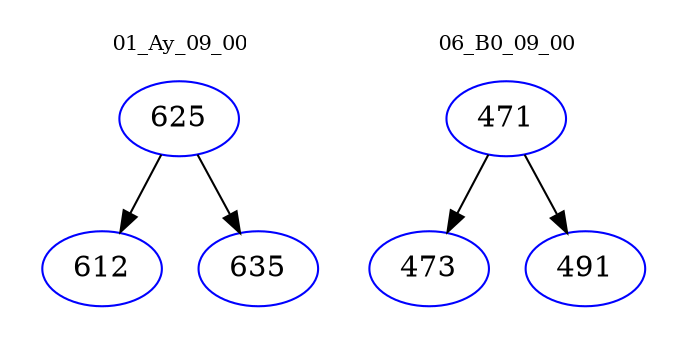 digraph{
subgraph cluster_0 {
color = white
label = "01_Ay_09_00";
fontsize=10;
T0_625 [label="625", color="blue"]
T0_625 -> T0_612 [color="black"]
T0_612 [label="612", color="blue"]
T0_625 -> T0_635 [color="black"]
T0_635 [label="635", color="blue"]
}
subgraph cluster_1 {
color = white
label = "06_B0_09_00";
fontsize=10;
T1_471 [label="471", color="blue"]
T1_471 -> T1_473 [color="black"]
T1_473 [label="473", color="blue"]
T1_471 -> T1_491 [color="black"]
T1_491 [label="491", color="blue"]
}
}
